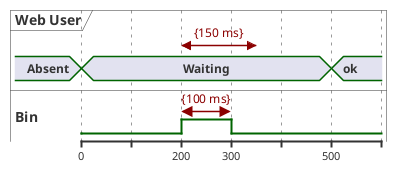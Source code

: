 {
  "sha1": "jf6kw3m582chuvzohsojfkg4kwjd7fx",
  "insertion": {
    "when": "2024-06-03T18:59:31.817Z",
    "url": "https://forum.plantuml.net/11728/timing-diagram-crash-with-constraint-in-binary",
    "user": "plantuml@gmail.com"
  }
}
@startuml
concise "Web User" as WU
binary "Bin" as Bin

WU is Absent

@WU
0 is Waiting
+500 is ok
@200 <-> @+150 : {150 ms}

@Bin
0 is 0
+200 is 1
+100 is 0
'The Following line crash Plantuml
@200 <-> @+100 : {100 ms}
@enduml
